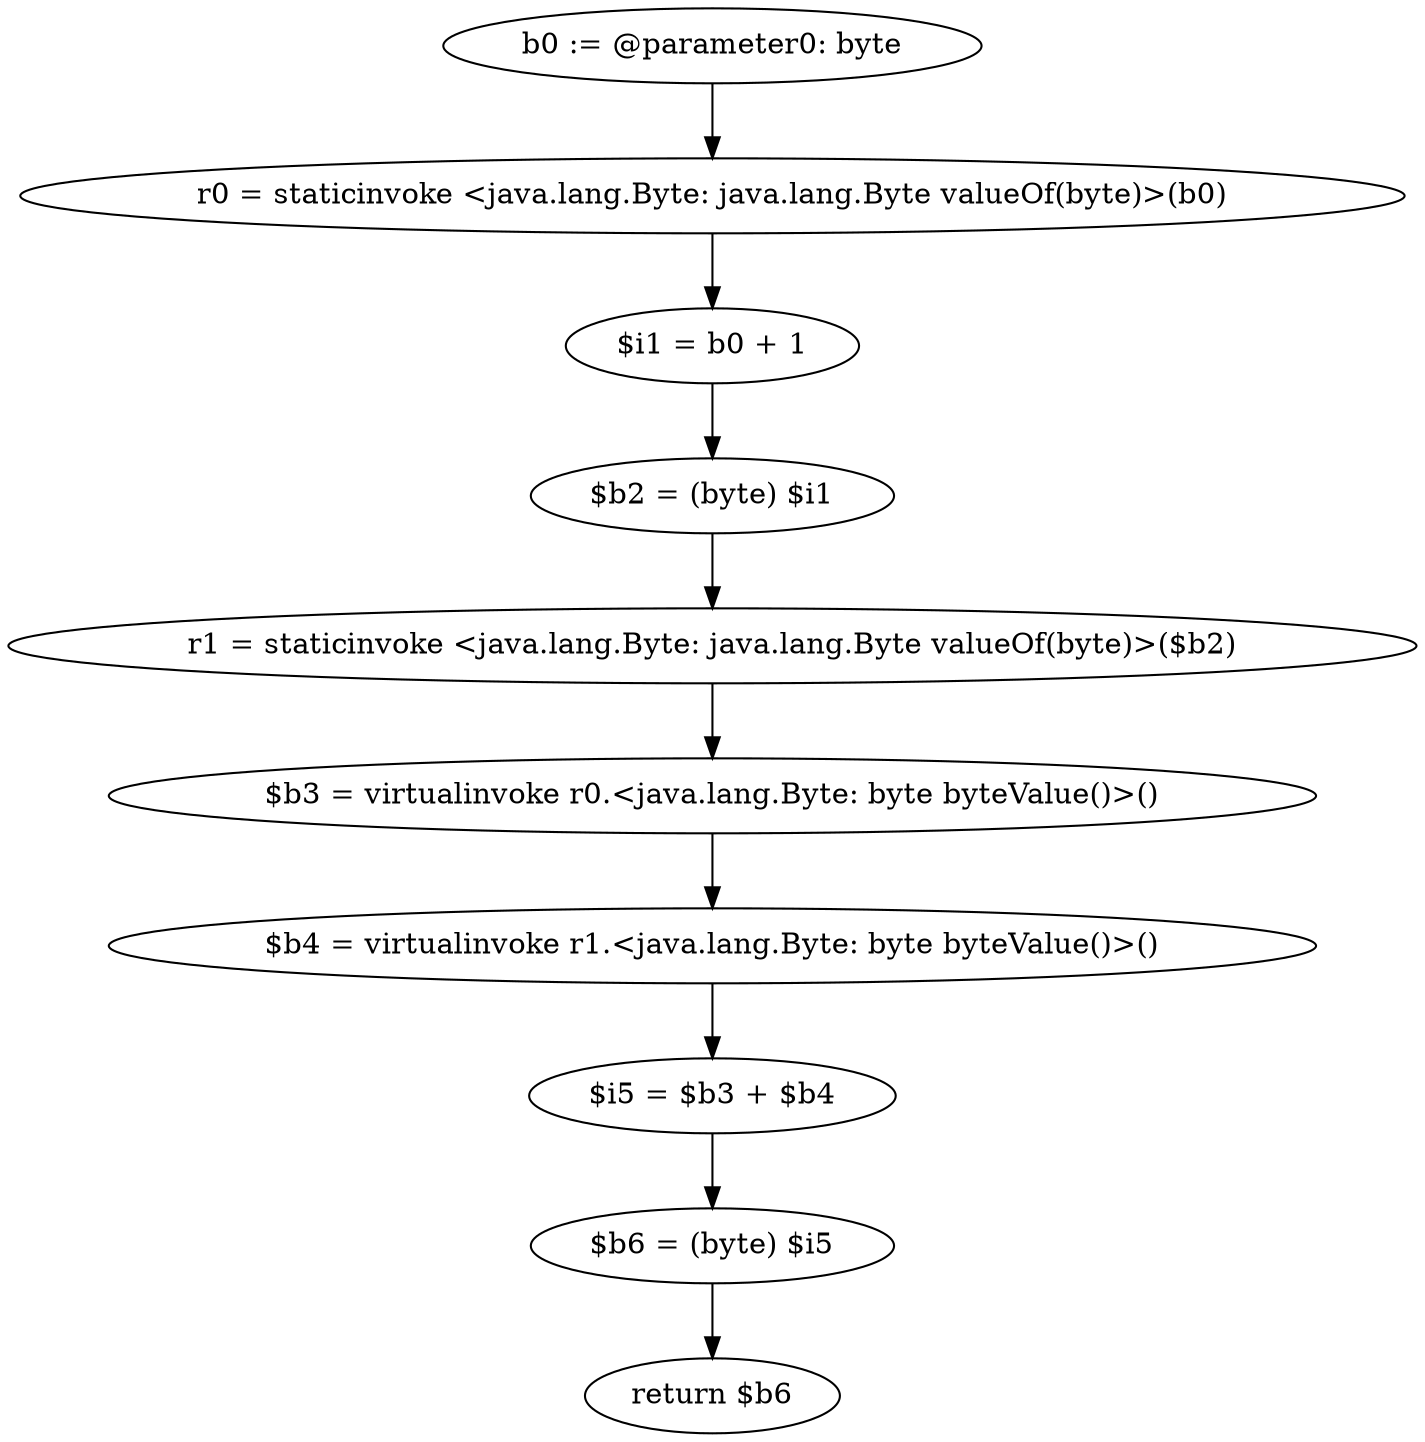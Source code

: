 digraph "unitGraph" {
    "b0 := @parameter0: byte"
    "r0 = staticinvoke <java.lang.Byte: java.lang.Byte valueOf(byte)>(b0)"
    "$i1 = b0 + 1"
    "$b2 = (byte) $i1"
    "r1 = staticinvoke <java.lang.Byte: java.lang.Byte valueOf(byte)>($b2)"
    "$b3 = virtualinvoke r0.<java.lang.Byte: byte byteValue()>()"
    "$b4 = virtualinvoke r1.<java.lang.Byte: byte byteValue()>()"
    "$i5 = $b3 + $b4"
    "$b6 = (byte) $i5"
    "return $b6"
    "b0 := @parameter0: byte"->"r0 = staticinvoke <java.lang.Byte: java.lang.Byte valueOf(byte)>(b0)";
    "r0 = staticinvoke <java.lang.Byte: java.lang.Byte valueOf(byte)>(b0)"->"$i1 = b0 + 1";
    "$i1 = b0 + 1"->"$b2 = (byte) $i1";
    "$b2 = (byte) $i1"->"r1 = staticinvoke <java.lang.Byte: java.lang.Byte valueOf(byte)>($b2)";
    "r1 = staticinvoke <java.lang.Byte: java.lang.Byte valueOf(byte)>($b2)"->"$b3 = virtualinvoke r0.<java.lang.Byte: byte byteValue()>()";
    "$b3 = virtualinvoke r0.<java.lang.Byte: byte byteValue()>()"->"$b4 = virtualinvoke r1.<java.lang.Byte: byte byteValue()>()";
    "$b4 = virtualinvoke r1.<java.lang.Byte: byte byteValue()>()"->"$i5 = $b3 + $b4";
    "$i5 = $b3 + $b4"->"$b6 = (byte) $i5";
    "$b6 = (byte) $i5"->"return $b6";
}
